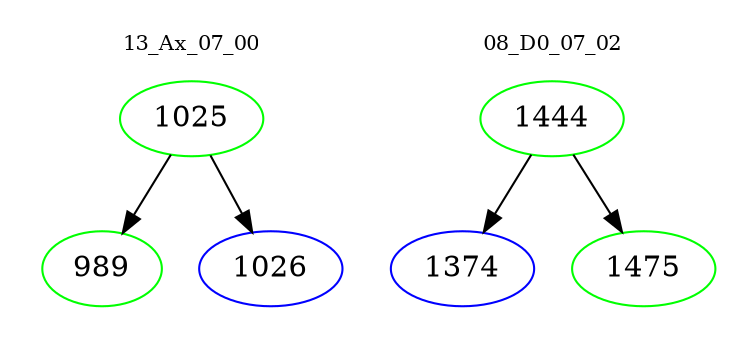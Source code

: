 digraph{
subgraph cluster_0 {
color = white
label = "13_Ax_07_00";
fontsize=10;
T0_1025 [label="1025", color="green"]
T0_1025 -> T0_989 [color="black"]
T0_989 [label="989", color="green"]
T0_1025 -> T0_1026 [color="black"]
T0_1026 [label="1026", color="blue"]
}
subgraph cluster_1 {
color = white
label = "08_D0_07_02";
fontsize=10;
T1_1444 [label="1444", color="green"]
T1_1444 -> T1_1374 [color="black"]
T1_1374 [label="1374", color="blue"]
T1_1444 -> T1_1475 [color="black"]
T1_1475 [label="1475", color="green"]
}
}
